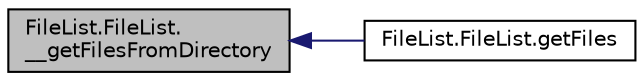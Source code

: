 digraph "FileList.FileList.__getFilesFromDirectory"
{
  edge [fontname="Helvetica",fontsize="10",labelfontname="Helvetica",labelfontsize="10"];
  node [fontname="Helvetica",fontsize="10",shape=record];
  rankdir="LR";
  Node1 [label="FileList.FileList.\l__getFilesFromDirectory",height=0.2,width=0.4,color="black", fillcolor="grey75", style="filled", fontcolor="black"];
  Node1 -> Node2 [dir="back",color="midnightblue",fontsize="10",style="solid",fontname="Helvetica"];
  Node2 [label="FileList.FileList.getFiles",height=0.2,width=0.4,color="black", fillcolor="white", style="filled",URL="$classFileList_1_1FileList.html#a229769765bc69c318ba73c00ee7910ef",tooltip="Return an array of the files found matching our parameters. "];
}
